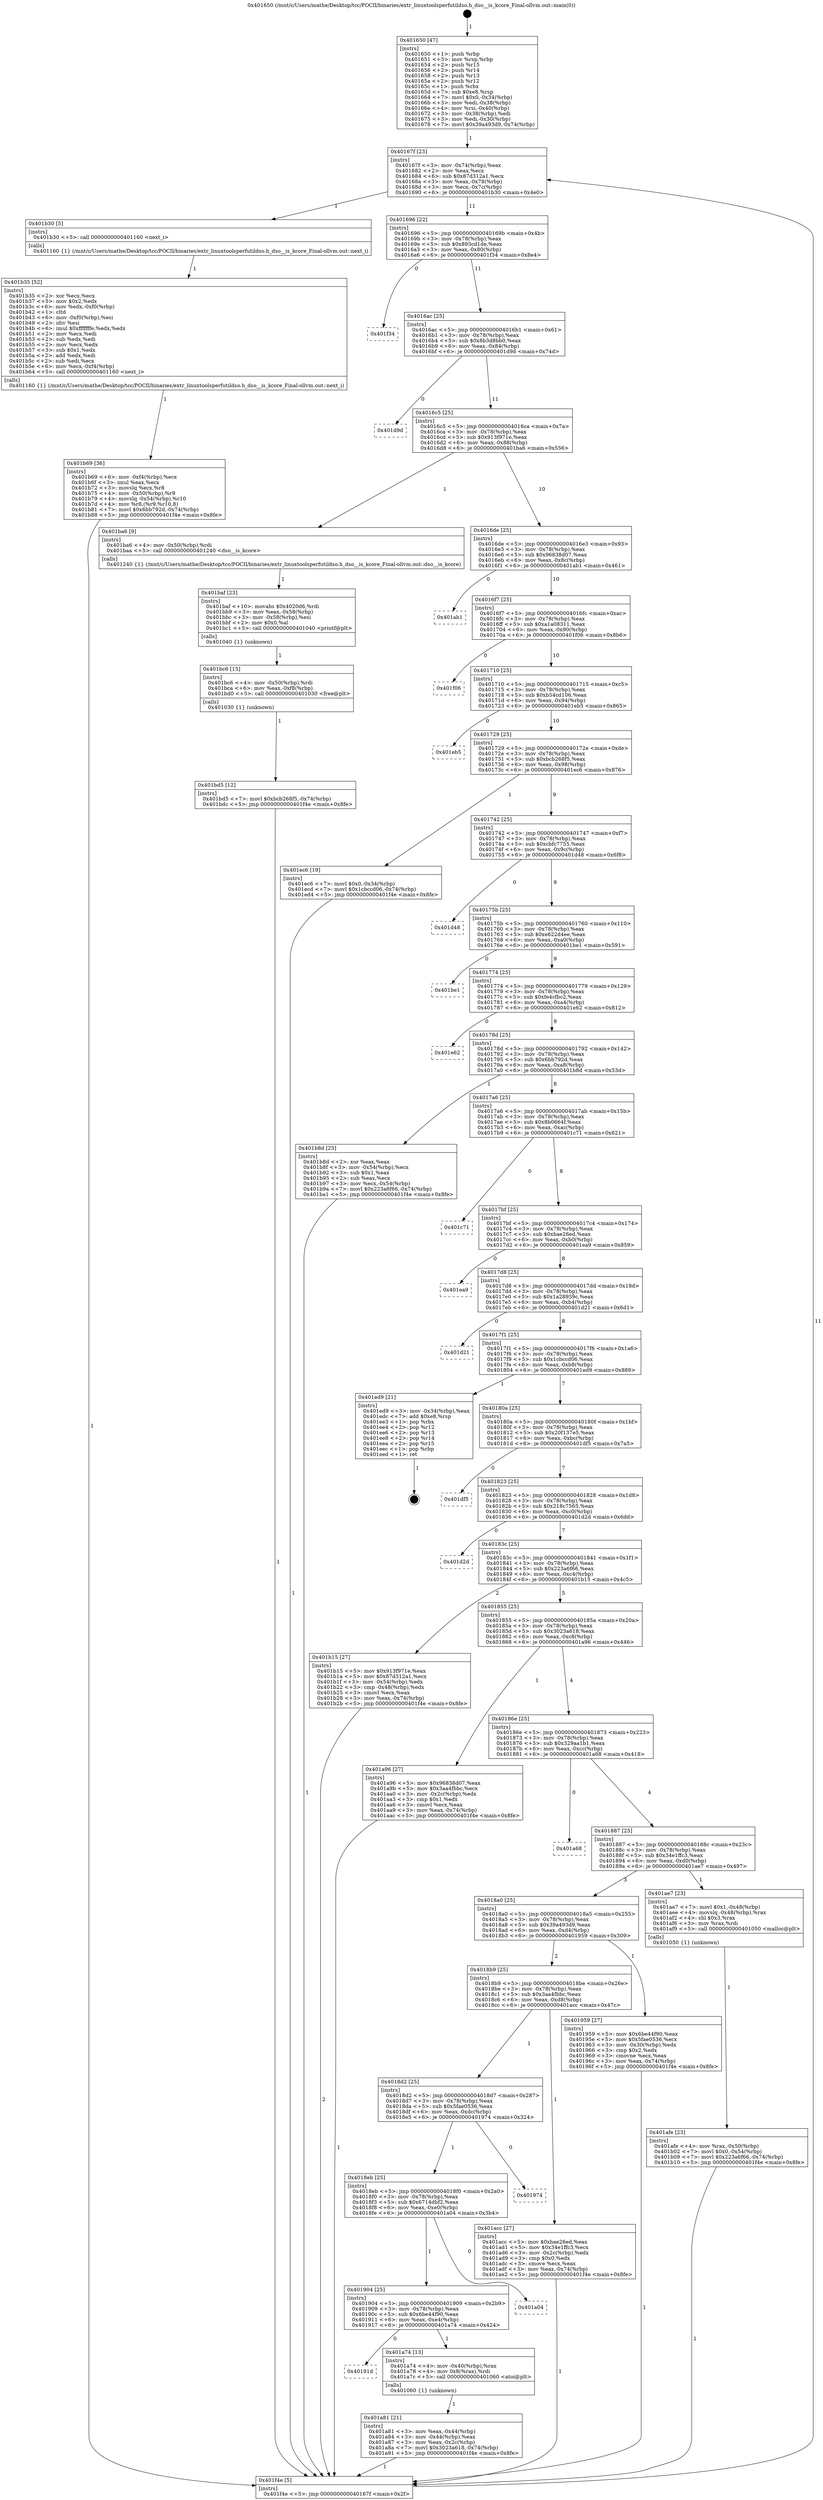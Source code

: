 digraph "0x401650" {
  label = "0x401650 (/mnt/c/Users/mathe/Desktop/tcc/POCII/binaries/extr_linuxtoolsperfutildso.h_dso__is_kcore_Final-ollvm.out::main(0))"
  labelloc = "t"
  node[shape=record]

  Entry [label="",width=0.3,height=0.3,shape=circle,fillcolor=black,style=filled]
  "0x40167f" [label="{
     0x40167f [23]\l
     | [instrs]\l
     &nbsp;&nbsp;0x40167f \<+3\>: mov -0x74(%rbp),%eax\l
     &nbsp;&nbsp;0x401682 \<+2\>: mov %eax,%ecx\l
     &nbsp;&nbsp;0x401684 \<+6\>: sub $0x87d312a1,%ecx\l
     &nbsp;&nbsp;0x40168a \<+3\>: mov %eax,-0x78(%rbp)\l
     &nbsp;&nbsp;0x40168d \<+3\>: mov %ecx,-0x7c(%rbp)\l
     &nbsp;&nbsp;0x401690 \<+6\>: je 0000000000401b30 \<main+0x4e0\>\l
  }"]
  "0x401b30" [label="{
     0x401b30 [5]\l
     | [instrs]\l
     &nbsp;&nbsp;0x401b30 \<+5\>: call 0000000000401160 \<next_i\>\l
     | [calls]\l
     &nbsp;&nbsp;0x401160 \{1\} (/mnt/c/Users/mathe/Desktop/tcc/POCII/binaries/extr_linuxtoolsperfutildso.h_dso__is_kcore_Final-ollvm.out::next_i)\l
  }"]
  "0x401696" [label="{
     0x401696 [22]\l
     | [instrs]\l
     &nbsp;&nbsp;0x401696 \<+5\>: jmp 000000000040169b \<main+0x4b\>\l
     &nbsp;&nbsp;0x40169b \<+3\>: mov -0x78(%rbp),%eax\l
     &nbsp;&nbsp;0x40169e \<+5\>: sub $0x893cd1de,%eax\l
     &nbsp;&nbsp;0x4016a3 \<+3\>: mov %eax,-0x80(%rbp)\l
     &nbsp;&nbsp;0x4016a6 \<+6\>: je 0000000000401f34 \<main+0x8e4\>\l
  }"]
  Exit [label="",width=0.3,height=0.3,shape=circle,fillcolor=black,style=filled,peripheries=2]
  "0x401f34" [label="{
     0x401f34\l
  }", style=dashed]
  "0x4016ac" [label="{
     0x4016ac [25]\l
     | [instrs]\l
     &nbsp;&nbsp;0x4016ac \<+5\>: jmp 00000000004016b1 \<main+0x61\>\l
     &nbsp;&nbsp;0x4016b1 \<+3\>: mov -0x78(%rbp),%eax\l
     &nbsp;&nbsp;0x4016b4 \<+5\>: sub $0x8b3d8bb0,%eax\l
     &nbsp;&nbsp;0x4016b9 \<+6\>: mov %eax,-0x84(%rbp)\l
     &nbsp;&nbsp;0x4016bf \<+6\>: je 0000000000401d9d \<main+0x74d\>\l
  }"]
  "0x401bd5" [label="{
     0x401bd5 [12]\l
     | [instrs]\l
     &nbsp;&nbsp;0x401bd5 \<+7\>: movl $0xbcb268f5,-0x74(%rbp)\l
     &nbsp;&nbsp;0x401bdc \<+5\>: jmp 0000000000401f4e \<main+0x8fe\>\l
  }"]
  "0x401d9d" [label="{
     0x401d9d\l
  }", style=dashed]
  "0x4016c5" [label="{
     0x4016c5 [25]\l
     | [instrs]\l
     &nbsp;&nbsp;0x4016c5 \<+5\>: jmp 00000000004016ca \<main+0x7a\>\l
     &nbsp;&nbsp;0x4016ca \<+3\>: mov -0x78(%rbp),%eax\l
     &nbsp;&nbsp;0x4016cd \<+5\>: sub $0x913f971e,%eax\l
     &nbsp;&nbsp;0x4016d2 \<+6\>: mov %eax,-0x88(%rbp)\l
     &nbsp;&nbsp;0x4016d8 \<+6\>: je 0000000000401ba6 \<main+0x556\>\l
  }"]
  "0x401bc6" [label="{
     0x401bc6 [15]\l
     | [instrs]\l
     &nbsp;&nbsp;0x401bc6 \<+4\>: mov -0x50(%rbp),%rdi\l
     &nbsp;&nbsp;0x401bca \<+6\>: mov %eax,-0xf8(%rbp)\l
     &nbsp;&nbsp;0x401bd0 \<+5\>: call 0000000000401030 \<free@plt\>\l
     | [calls]\l
     &nbsp;&nbsp;0x401030 \{1\} (unknown)\l
  }"]
  "0x401ba6" [label="{
     0x401ba6 [9]\l
     | [instrs]\l
     &nbsp;&nbsp;0x401ba6 \<+4\>: mov -0x50(%rbp),%rdi\l
     &nbsp;&nbsp;0x401baa \<+5\>: call 0000000000401240 \<dso__is_kcore\>\l
     | [calls]\l
     &nbsp;&nbsp;0x401240 \{1\} (/mnt/c/Users/mathe/Desktop/tcc/POCII/binaries/extr_linuxtoolsperfutildso.h_dso__is_kcore_Final-ollvm.out::dso__is_kcore)\l
  }"]
  "0x4016de" [label="{
     0x4016de [25]\l
     | [instrs]\l
     &nbsp;&nbsp;0x4016de \<+5\>: jmp 00000000004016e3 \<main+0x93\>\l
     &nbsp;&nbsp;0x4016e3 \<+3\>: mov -0x78(%rbp),%eax\l
     &nbsp;&nbsp;0x4016e6 \<+5\>: sub $0x96838d07,%eax\l
     &nbsp;&nbsp;0x4016eb \<+6\>: mov %eax,-0x8c(%rbp)\l
     &nbsp;&nbsp;0x4016f1 \<+6\>: je 0000000000401ab1 \<main+0x461\>\l
  }"]
  "0x401baf" [label="{
     0x401baf [23]\l
     | [instrs]\l
     &nbsp;&nbsp;0x401baf \<+10\>: movabs $0x4020d6,%rdi\l
     &nbsp;&nbsp;0x401bb9 \<+3\>: mov %eax,-0x58(%rbp)\l
     &nbsp;&nbsp;0x401bbc \<+3\>: mov -0x58(%rbp),%esi\l
     &nbsp;&nbsp;0x401bbf \<+2\>: mov $0x0,%al\l
     &nbsp;&nbsp;0x401bc1 \<+5\>: call 0000000000401040 \<printf@plt\>\l
     | [calls]\l
     &nbsp;&nbsp;0x401040 \{1\} (unknown)\l
  }"]
  "0x401ab1" [label="{
     0x401ab1\l
  }", style=dashed]
  "0x4016f7" [label="{
     0x4016f7 [25]\l
     | [instrs]\l
     &nbsp;&nbsp;0x4016f7 \<+5\>: jmp 00000000004016fc \<main+0xac\>\l
     &nbsp;&nbsp;0x4016fc \<+3\>: mov -0x78(%rbp),%eax\l
     &nbsp;&nbsp;0x4016ff \<+5\>: sub $0xa1a08311,%eax\l
     &nbsp;&nbsp;0x401704 \<+6\>: mov %eax,-0x90(%rbp)\l
     &nbsp;&nbsp;0x40170a \<+6\>: je 0000000000401f06 \<main+0x8b6\>\l
  }"]
  "0x401b69" [label="{
     0x401b69 [36]\l
     | [instrs]\l
     &nbsp;&nbsp;0x401b69 \<+6\>: mov -0xf4(%rbp),%ecx\l
     &nbsp;&nbsp;0x401b6f \<+3\>: imul %eax,%ecx\l
     &nbsp;&nbsp;0x401b72 \<+3\>: movslq %ecx,%r8\l
     &nbsp;&nbsp;0x401b75 \<+4\>: mov -0x50(%rbp),%r9\l
     &nbsp;&nbsp;0x401b79 \<+4\>: movslq -0x54(%rbp),%r10\l
     &nbsp;&nbsp;0x401b7d \<+4\>: mov %r8,(%r9,%r10,8)\l
     &nbsp;&nbsp;0x401b81 \<+7\>: movl $0x6bb792d,-0x74(%rbp)\l
     &nbsp;&nbsp;0x401b88 \<+5\>: jmp 0000000000401f4e \<main+0x8fe\>\l
  }"]
  "0x401f06" [label="{
     0x401f06\l
  }", style=dashed]
  "0x401710" [label="{
     0x401710 [25]\l
     | [instrs]\l
     &nbsp;&nbsp;0x401710 \<+5\>: jmp 0000000000401715 \<main+0xc5\>\l
     &nbsp;&nbsp;0x401715 \<+3\>: mov -0x78(%rbp),%eax\l
     &nbsp;&nbsp;0x401718 \<+5\>: sub $0xb54cd106,%eax\l
     &nbsp;&nbsp;0x40171d \<+6\>: mov %eax,-0x94(%rbp)\l
     &nbsp;&nbsp;0x401723 \<+6\>: je 0000000000401eb5 \<main+0x865\>\l
  }"]
  "0x401b35" [label="{
     0x401b35 [52]\l
     | [instrs]\l
     &nbsp;&nbsp;0x401b35 \<+2\>: xor %ecx,%ecx\l
     &nbsp;&nbsp;0x401b37 \<+5\>: mov $0x2,%edx\l
     &nbsp;&nbsp;0x401b3c \<+6\>: mov %edx,-0xf0(%rbp)\l
     &nbsp;&nbsp;0x401b42 \<+1\>: cltd\l
     &nbsp;&nbsp;0x401b43 \<+6\>: mov -0xf0(%rbp),%esi\l
     &nbsp;&nbsp;0x401b49 \<+2\>: idiv %esi\l
     &nbsp;&nbsp;0x401b4b \<+6\>: imul $0xfffffffe,%edx,%edx\l
     &nbsp;&nbsp;0x401b51 \<+2\>: mov %ecx,%edi\l
     &nbsp;&nbsp;0x401b53 \<+2\>: sub %edx,%edi\l
     &nbsp;&nbsp;0x401b55 \<+2\>: mov %ecx,%edx\l
     &nbsp;&nbsp;0x401b57 \<+3\>: sub $0x1,%edx\l
     &nbsp;&nbsp;0x401b5a \<+2\>: add %edx,%edi\l
     &nbsp;&nbsp;0x401b5c \<+2\>: sub %edi,%ecx\l
     &nbsp;&nbsp;0x401b5e \<+6\>: mov %ecx,-0xf4(%rbp)\l
     &nbsp;&nbsp;0x401b64 \<+5\>: call 0000000000401160 \<next_i\>\l
     | [calls]\l
     &nbsp;&nbsp;0x401160 \{1\} (/mnt/c/Users/mathe/Desktop/tcc/POCII/binaries/extr_linuxtoolsperfutildso.h_dso__is_kcore_Final-ollvm.out::next_i)\l
  }"]
  "0x401eb5" [label="{
     0x401eb5\l
  }", style=dashed]
  "0x401729" [label="{
     0x401729 [25]\l
     | [instrs]\l
     &nbsp;&nbsp;0x401729 \<+5\>: jmp 000000000040172e \<main+0xde\>\l
     &nbsp;&nbsp;0x40172e \<+3\>: mov -0x78(%rbp),%eax\l
     &nbsp;&nbsp;0x401731 \<+5\>: sub $0xbcb268f5,%eax\l
     &nbsp;&nbsp;0x401736 \<+6\>: mov %eax,-0x98(%rbp)\l
     &nbsp;&nbsp;0x40173c \<+6\>: je 0000000000401ec6 \<main+0x876\>\l
  }"]
  "0x401afe" [label="{
     0x401afe [23]\l
     | [instrs]\l
     &nbsp;&nbsp;0x401afe \<+4\>: mov %rax,-0x50(%rbp)\l
     &nbsp;&nbsp;0x401b02 \<+7\>: movl $0x0,-0x54(%rbp)\l
     &nbsp;&nbsp;0x401b09 \<+7\>: movl $0x223a6f66,-0x74(%rbp)\l
     &nbsp;&nbsp;0x401b10 \<+5\>: jmp 0000000000401f4e \<main+0x8fe\>\l
  }"]
  "0x401ec6" [label="{
     0x401ec6 [19]\l
     | [instrs]\l
     &nbsp;&nbsp;0x401ec6 \<+7\>: movl $0x0,-0x34(%rbp)\l
     &nbsp;&nbsp;0x401ecd \<+7\>: movl $0x1cbccd06,-0x74(%rbp)\l
     &nbsp;&nbsp;0x401ed4 \<+5\>: jmp 0000000000401f4e \<main+0x8fe\>\l
  }"]
  "0x401742" [label="{
     0x401742 [25]\l
     | [instrs]\l
     &nbsp;&nbsp;0x401742 \<+5\>: jmp 0000000000401747 \<main+0xf7\>\l
     &nbsp;&nbsp;0x401747 \<+3\>: mov -0x78(%rbp),%eax\l
     &nbsp;&nbsp;0x40174a \<+5\>: sub $0xcbfc7755,%eax\l
     &nbsp;&nbsp;0x40174f \<+6\>: mov %eax,-0x9c(%rbp)\l
     &nbsp;&nbsp;0x401755 \<+6\>: je 0000000000401d48 \<main+0x6f8\>\l
  }"]
  "0x401a81" [label="{
     0x401a81 [21]\l
     | [instrs]\l
     &nbsp;&nbsp;0x401a81 \<+3\>: mov %eax,-0x44(%rbp)\l
     &nbsp;&nbsp;0x401a84 \<+3\>: mov -0x44(%rbp),%eax\l
     &nbsp;&nbsp;0x401a87 \<+3\>: mov %eax,-0x2c(%rbp)\l
     &nbsp;&nbsp;0x401a8a \<+7\>: movl $0x3023a618,-0x74(%rbp)\l
     &nbsp;&nbsp;0x401a91 \<+5\>: jmp 0000000000401f4e \<main+0x8fe\>\l
  }"]
  "0x401d48" [label="{
     0x401d48\l
  }", style=dashed]
  "0x40175b" [label="{
     0x40175b [25]\l
     | [instrs]\l
     &nbsp;&nbsp;0x40175b \<+5\>: jmp 0000000000401760 \<main+0x110\>\l
     &nbsp;&nbsp;0x401760 \<+3\>: mov -0x78(%rbp),%eax\l
     &nbsp;&nbsp;0x401763 \<+5\>: sub $0xe622d4ee,%eax\l
     &nbsp;&nbsp;0x401768 \<+6\>: mov %eax,-0xa0(%rbp)\l
     &nbsp;&nbsp;0x40176e \<+6\>: je 0000000000401be1 \<main+0x591\>\l
  }"]
  "0x40191d" [label="{
     0x40191d\l
  }", style=dashed]
  "0x401be1" [label="{
     0x401be1\l
  }", style=dashed]
  "0x401774" [label="{
     0x401774 [25]\l
     | [instrs]\l
     &nbsp;&nbsp;0x401774 \<+5\>: jmp 0000000000401779 \<main+0x129\>\l
     &nbsp;&nbsp;0x401779 \<+3\>: mov -0x78(%rbp),%eax\l
     &nbsp;&nbsp;0x40177c \<+5\>: sub $0xfe4cfbc2,%eax\l
     &nbsp;&nbsp;0x401781 \<+6\>: mov %eax,-0xa4(%rbp)\l
     &nbsp;&nbsp;0x401787 \<+6\>: je 0000000000401e62 \<main+0x812\>\l
  }"]
  "0x401a74" [label="{
     0x401a74 [13]\l
     | [instrs]\l
     &nbsp;&nbsp;0x401a74 \<+4\>: mov -0x40(%rbp),%rax\l
     &nbsp;&nbsp;0x401a78 \<+4\>: mov 0x8(%rax),%rdi\l
     &nbsp;&nbsp;0x401a7c \<+5\>: call 0000000000401060 \<atoi@plt\>\l
     | [calls]\l
     &nbsp;&nbsp;0x401060 \{1\} (unknown)\l
  }"]
  "0x401e62" [label="{
     0x401e62\l
  }", style=dashed]
  "0x40178d" [label="{
     0x40178d [25]\l
     | [instrs]\l
     &nbsp;&nbsp;0x40178d \<+5\>: jmp 0000000000401792 \<main+0x142\>\l
     &nbsp;&nbsp;0x401792 \<+3\>: mov -0x78(%rbp),%eax\l
     &nbsp;&nbsp;0x401795 \<+5\>: sub $0x6bb792d,%eax\l
     &nbsp;&nbsp;0x40179a \<+6\>: mov %eax,-0xa8(%rbp)\l
     &nbsp;&nbsp;0x4017a0 \<+6\>: je 0000000000401b8d \<main+0x53d\>\l
  }"]
  "0x401904" [label="{
     0x401904 [25]\l
     | [instrs]\l
     &nbsp;&nbsp;0x401904 \<+5\>: jmp 0000000000401909 \<main+0x2b9\>\l
     &nbsp;&nbsp;0x401909 \<+3\>: mov -0x78(%rbp),%eax\l
     &nbsp;&nbsp;0x40190c \<+5\>: sub $0x6be44f90,%eax\l
     &nbsp;&nbsp;0x401911 \<+6\>: mov %eax,-0xe4(%rbp)\l
     &nbsp;&nbsp;0x401917 \<+6\>: je 0000000000401a74 \<main+0x424\>\l
  }"]
  "0x401b8d" [label="{
     0x401b8d [25]\l
     | [instrs]\l
     &nbsp;&nbsp;0x401b8d \<+2\>: xor %eax,%eax\l
     &nbsp;&nbsp;0x401b8f \<+3\>: mov -0x54(%rbp),%ecx\l
     &nbsp;&nbsp;0x401b92 \<+3\>: sub $0x1,%eax\l
     &nbsp;&nbsp;0x401b95 \<+2\>: sub %eax,%ecx\l
     &nbsp;&nbsp;0x401b97 \<+3\>: mov %ecx,-0x54(%rbp)\l
     &nbsp;&nbsp;0x401b9a \<+7\>: movl $0x223a6f66,-0x74(%rbp)\l
     &nbsp;&nbsp;0x401ba1 \<+5\>: jmp 0000000000401f4e \<main+0x8fe\>\l
  }"]
  "0x4017a6" [label="{
     0x4017a6 [25]\l
     | [instrs]\l
     &nbsp;&nbsp;0x4017a6 \<+5\>: jmp 00000000004017ab \<main+0x15b\>\l
     &nbsp;&nbsp;0x4017ab \<+3\>: mov -0x78(%rbp),%eax\l
     &nbsp;&nbsp;0x4017ae \<+5\>: sub $0x8b0664f,%eax\l
     &nbsp;&nbsp;0x4017b3 \<+6\>: mov %eax,-0xac(%rbp)\l
     &nbsp;&nbsp;0x4017b9 \<+6\>: je 0000000000401c71 \<main+0x621\>\l
  }"]
  "0x401a04" [label="{
     0x401a04\l
  }", style=dashed]
  "0x401c71" [label="{
     0x401c71\l
  }", style=dashed]
  "0x4017bf" [label="{
     0x4017bf [25]\l
     | [instrs]\l
     &nbsp;&nbsp;0x4017bf \<+5\>: jmp 00000000004017c4 \<main+0x174\>\l
     &nbsp;&nbsp;0x4017c4 \<+3\>: mov -0x78(%rbp),%eax\l
     &nbsp;&nbsp;0x4017c7 \<+5\>: sub $0xbae26ed,%eax\l
     &nbsp;&nbsp;0x4017cc \<+6\>: mov %eax,-0xb0(%rbp)\l
     &nbsp;&nbsp;0x4017d2 \<+6\>: je 0000000000401ea9 \<main+0x859\>\l
  }"]
  "0x4018eb" [label="{
     0x4018eb [25]\l
     | [instrs]\l
     &nbsp;&nbsp;0x4018eb \<+5\>: jmp 00000000004018f0 \<main+0x2a0\>\l
     &nbsp;&nbsp;0x4018f0 \<+3\>: mov -0x78(%rbp),%eax\l
     &nbsp;&nbsp;0x4018f3 \<+5\>: sub $0x6714dbf2,%eax\l
     &nbsp;&nbsp;0x4018f8 \<+6\>: mov %eax,-0xe0(%rbp)\l
     &nbsp;&nbsp;0x4018fe \<+6\>: je 0000000000401a04 \<main+0x3b4\>\l
  }"]
  "0x401ea9" [label="{
     0x401ea9\l
  }", style=dashed]
  "0x4017d8" [label="{
     0x4017d8 [25]\l
     | [instrs]\l
     &nbsp;&nbsp;0x4017d8 \<+5\>: jmp 00000000004017dd \<main+0x18d\>\l
     &nbsp;&nbsp;0x4017dd \<+3\>: mov -0x78(%rbp),%eax\l
     &nbsp;&nbsp;0x4017e0 \<+5\>: sub $0x1a28939c,%eax\l
     &nbsp;&nbsp;0x4017e5 \<+6\>: mov %eax,-0xb4(%rbp)\l
     &nbsp;&nbsp;0x4017eb \<+6\>: je 0000000000401d21 \<main+0x6d1\>\l
  }"]
  "0x401974" [label="{
     0x401974\l
  }", style=dashed]
  "0x401d21" [label="{
     0x401d21\l
  }", style=dashed]
  "0x4017f1" [label="{
     0x4017f1 [25]\l
     | [instrs]\l
     &nbsp;&nbsp;0x4017f1 \<+5\>: jmp 00000000004017f6 \<main+0x1a6\>\l
     &nbsp;&nbsp;0x4017f6 \<+3\>: mov -0x78(%rbp),%eax\l
     &nbsp;&nbsp;0x4017f9 \<+5\>: sub $0x1cbccd06,%eax\l
     &nbsp;&nbsp;0x4017fe \<+6\>: mov %eax,-0xb8(%rbp)\l
     &nbsp;&nbsp;0x401804 \<+6\>: je 0000000000401ed9 \<main+0x889\>\l
  }"]
  "0x4018d2" [label="{
     0x4018d2 [25]\l
     | [instrs]\l
     &nbsp;&nbsp;0x4018d2 \<+5\>: jmp 00000000004018d7 \<main+0x287\>\l
     &nbsp;&nbsp;0x4018d7 \<+3\>: mov -0x78(%rbp),%eax\l
     &nbsp;&nbsp;0x4018da \<+5\>: sub $0x5fae0536,%eax\l
     &nbsp;&nbsp;0x4018df \<+6\>: mov %eax,-0xdc(%rbp)\l
     &nbsp;&nbsp;0x4018e5 \<+6\>: je 0000000000401974 \<main+0x324\>\l
  }"]
  "0x401ed9" [label="{
     0x401ed9 [21]\l
     | [instrs]\l
     &nbsp;&nbsp;0x401ed9 \<+3\>: mov -0x34(%rbp),%eax\l
     &nbsp;&nbsp;0x401edc \<+7\>: add $0xe8,%rsp\l
     &nbsp;&nbsp;0x401ee3 \<+1\>: pop %rbx\l
     &nbsp;&nbsp;0x401ee4 \<+2\>: pop %r12\l
     &nbsp;&nbsp;0x401ee6 \<+2\>: pop %r13\l
     &nbsp;&nbsp;0x401ee8 \<+2\>: pop %r14\l
     &nbsp;&nbsp;0x401eea \<+2\>: pop %r15\l
     &nbsp;&nbsp;0x401eec \<+1\>: pop %rbp\l
     &nbsp;&nbsp;0x401eed \<+1\>: ret\l
  }"]
  "0x40180a" [label="{
     0x40180a [25]\l
     | [instrs]\l
     &nbsp;&nbsp;0x40180a \<+5\>: jmp 000000000040180f \<main+0x1bf\>\l
     &nbsp;&nbsp;0x40180f \<+3\>: mov -0x78(%rbp),%eax\l
     &nbsp;&nbsp;0x401812 \<+5\>: sub $0x20f137e5,%eax\l
     &nbsp;&nbsp;0x401817 \<+6\>: mov %eax,-0xbc(%rbp)\l
     &nbsp;&nbsp;0x40181d \<+6\>: je 0000000000401df5 \<main+0x7a5\>\l
  }"]
  "0x401acc" [label="{
     0x401acc [27]\l
     | [instrs]\l
     &nbsp;&nbsp;0x401acc \<+5\>: mov $0xbae26ed,%eax\l
     &nbsp;&nbsp;0x401ad1 \<+5\>: mov $0x34e1ffc3,%ecx\l
     &nbsp;&nbsp;0x401ad6 \<+3\>: mov -0x2c(%rbp),%edx\l
     &nbsp;&nbsp;0x401ad9 \<+3\>: cmp $0x0,%edx\l
     &nbsp;&nbsp;0x401adc \<+3\>: cmove %ecx,%eax\l
     &nbsp;&nbsp;0x401adf \<+3\>: mov %eax,-0x74(%rbp)\l
     &nbsp;&nbsp;0x401ae2 \<+5\>: jmp 0000000000401f4e \<main+0x8fe\>\l
  }"]
  "0x401df5" [label="{
     0x401df5\l
  }", style=dashed]
  "0x401823" [label="{
     0x401823 [25]\l
     | [instrs]\l
     &nbsp;&nbsp;0x401823 \<+5\>: jmp 0000000000401828 \<main+0x1d8\>\l
     &nbsp;&nbsp;0x401828 \<+3\>: mov -0x78(%rbp),%eax\l
     &nbsp;&nbsp;0x40182b \<+5\>: sub $0x218c7565,%eax\l
     &nbsp;&nbsp;0x401830 \<+6\>: mov %eax,-0xc0(%rbp)\l
     &nbsp;&nbsp;0x401836 \<+6\>: je 0000000000401d2d \<main+0x6dd\>\l
  }"]
  "0x401650" [label="{
     0x401650 [47]\l
     | [instrs]\l
     &nbsp;&nbsp;0x401650 \<+1\>: push %rbp\l
     &nbsp;&nbsp;0x401651 \<+3\>: mov %rsp,%rbp\l
     &nbsp;&nbsp;0x401654 \<+2\>: push %r15\l
     &nbsp;&nbsp;0x401656 \<+2\>: push %r14\l
     &nbsp;&nbsp;0x401658 \<+2\>: push %r13\l
     &nbsp;&nbsp;0x40165a \<+2\>: push %r12\l
     &nbsp;&nbsp;0x40165c \<+1\>: push %rbx\l
     &nbsp;&nbsp;0x40165d \<+7\>: sub $0xe8,%rsp\l
     &nbsp;&nbsp;0x401664 \<+7\>: movl $0x0,-0x34(%rbp)\l
     &nbsp;&nbsp;0x40166b \<+3\>: mov %edi,-0x38(%rbp)\l
     &nbsp;&nbsp;0x40166e \<+4\>: mov %rsi,-0x40(%rbp)\l
     &nbsp;&nbsp;0x401672 \<+3\>: mov -0x38(%rbp),%edi\l
     &nbsp;&nbsp;0x401675 \<+3\>: mov %edi,-0x30(%rbp)\l
     &nbsp;&nbsp;0x401678 \<+7\>: movl $0x39a493d9,-0x74(%rbp)\l
  }"]
  "0x401d2d" [label="{
     0x401d2d\l
  }", style=dashed]
  "0x40183c" [label="{
     0x40183c [25]\l
     | [instrs]\l
     &nbsp;&nbsp;0x40183c \<+5\>: jmp 0000000000401841 \<main+0x1f1\>\l
     &nbsp;&nbsp;0x401841 \<+3\>: mov -0x78(%rbp),%eax\l
     &nbsp;&nbsp;0x401844 \<+5\>: sub $0x223a6f66,%eax\l
     &nbsp;&nbsp;0x401849 \<+6\>: mov %eax,-0xc4(%rbp)\l
     &nbsp;&nbsp;0x40184f \<+6\>: je 0000000000401b15 \<main+0x4c5\>\l
  }"]
  "0x401f4e" [label="{
     0x401f4e [5]\l
     | [instrs]\l
     &nbsp;&nbsp;0x401f4e \<+5\>: jmp 000000000040167f \<main+0x2f\>\l
  }"]
  "0x401b15" [label="{
     0x401b15 [27]\l
     | [instrs]\l
     &nbsp;&nbsp;0x401b15 \<+5\>: mov $0x913f971e,%eax\l
     &nbsp;&nbsp;0x401b1a \<+5\>: mov $0x87d312a1,%ecx\l
     &nbsp;&nbsp;0x401b1f \<+3\>: mov -0x54(%rbp),%edx\l
     &nbsp;&nbsp;0x401b22 \<+3\>: cmp -0x48(%rbp),%edx\l
     &nbsp;&nbsp;0x401b25 \<+3\>: cmovl %ecx,%eax\l
     &nbsp;&nbsp;0x401b28 \<+3\>: mov %eax,-0x74(%rbp)\l
     &nbsp;&nbsp;0x401b2b \<+5\>: jmp 0000000000401f4e \<main+0x8fe\>\l
  }"]
  "0x401855" [label="{
     0x401855 [25]\l
     | [instrs]\l
     &nbsp;&nbsp;0x401855 \<+5\>: jmp 000000000040185a \<main+0x20a\>\l
     &nbsp;&nbsp;0x40185a \<+3\>: mov -0x78(%rbp),%eax\l
     &nbsp;&nbsp;0x40185d \<+5\>: sub $0x3023a618,%eax\l
     &nbsp;&nbsp;0x401862 \<+6\>: mov %eax,-0xc8(%rbp)\l
     &nbsp;&nbsp;0x401868 \<+6\>: je 0000000000401a96 \<main+0x446\>\l
  }"]
  "0x4018b9" [label="{
     0x4018b9 [25]\l
     | [instrs]\l
     &nbsp;&nbsp;0x4018b9 \<+5\>: jmp 00000000004018be \<main+0x26e\>\l
     &nbsp;&nbsp;0x4018be \<+3\>: mov -0x78(%rbp),%eax\l
     &nbsp;&nbsp;0x4018c1 \<+5\>: sub $0x3aa4fbbc,%eax\l
     &nbsp;&nbsp;0x4018c6 \<+6\>: mov %eax,-0xd8(%rbp)\l
     &nbsp;&nbsp;0x4018cc \<+6\>: je 0000000000401acc \<main+0x47c\>\l
  }"]
  "0x401a96" [label="{
     0x401a96 [27]\l
     | [instrs]\l
     &nbsp;&nbsp;0x401a96 \<+5\>: mov $0x96838d07,%eax\l
     &nbsp;&nbsp;0x401a9b \<+5\>: mov $0x3aa4fbbc,%ecx\l
     &nbsp;&nbsp;0x401aa0 \<+3\>: mov -0x2c(%rbp),%edx\l
     &nbsp;&nbsp;0x401aa3 \<+3\>: cmp $0x1,%edx\l
     &nbsp;&nbsp;0x401aa6 \<+3\>: cmovl %ecx,%eax\l
     &nbsp;&nbsp;0x401aa9 \<+3\>: mov %eax,-0x74(%rbp)\l
     &nbsp;&nbsp;0x401aac \<+5\>: jmp 0000000000401f4e \<main+0x8fe\>\l
  }"]
  "0x40186e" [label="{
     0x40186e [25]\l
     | [instrs]\l
     &nbsp;&nbsp;0x40186e \<+5\>: jmp 0000000000401873 \<main+0x223\>\l
     &nbsp;&nbsp;0x401873 \<+3\>: mov -0x78(%rbp),%eax\l
     &nbsp;&nbsp;0x401876 \<+5\>: sub $0x329aa1b1,%eax\l
     &nbsp;&nbsp;0x40187b \<+6\>: mov %eax,-0xcc(%rbp)\l
     &nbsp;&nbsp;0x401881 \<+6\>: je 0000000000401a68 \<main+0x418\>\l
  }"]
  "0x401959" [label="{
     0x401959 [27]\l
     | [instrs]\l
     &nbsp;&nbsp;0x401959 \<+5\>: mov $0x6be44f90,%eax\l
     &nbsp;&nbsp;0x40195e \<+5\>: mov $0x5fae0536,%ecx\l
     &nbsp;&nbsp;0x401963 \<+3\>: mov -0x30(%rbp),%edx\l
     &nbsp;&nbsp;0x401966 \<+3\>: cmp $0x2,%edx\l
     &nbsp;&nbsp;0x401969 \<+3\>: cmovne %ecx,%eax\l
     &nbsp;&nbsp;0x40196c \<+3\>: mov %eax,-0x74(%rbp)\l
     &nbsp;&nbsp;0x40196f \<+5\>: jmp 0000000000401f4e \<main+0x8fe\>\l
  }"]
  "0x401a68" [label="{
     0x401a68\l
  }", style=dashed]
  "0x401887" [label="{
     0x401887 [25]\l
     | [instrs]\l
     &nbsp;&nbsp;0x401887 \<+5\>: jmp 000000000040188c \<main+0x23c\>\l
     &nbsp;&nbsp;0x40188c \<+3\>: mov -0x78(%rbp),%eax\l
     &nbsp;&nbsp;0x40188f \<+5\>: sub $0x34e1ffc3,%eax\l
     &nbsp;&nbsp;0x401894 \<+6\>: mov %eax,-0xd0(%rbp)\l
     &nbsp;&nbsp;0x40189a \<+6\>: je 0000000000401ae7 \<main+0x497\>\l
  }"]
  "0x4018a0" [label="{
     0x4018a0 [25]\l
     | [instrs]\l
     &nbsp;&nbsp;0x4018a0 \<+5\>: jmp 00000000004018a5 \<main+0x255\>\l
     &nbsp;&nbsp;0x4018a5 \<+3\>: mov -0x78(%rbp),%eax\l
     &nbsp;&nbsp;0x4018a8 \<+5\>: sub $0x39a493d9,%eax\l
     &nbsp;&nbsp;0x4018ad \<+6\>: mov %eax,-0xd4(%rbp)\l
     &nbsp;&nbsp;0x4018b3 \<+6\>: je 0000000000401959 \<main+0x309\>\l
  }"]
  "0x401ae7" [label="{
     0x401ae7 [23]\l
     | [instrs]\l
     &nbsp;&nbsp;0x401ae7 \<+7\>: movl $0x1,-0x48(%rbp)\l
     &nbsp;&nbsp;0x401aee \<+4\>: movslq -0x48(%rbp),%rax\l
     &nbsp;&nbsp;0x401af2 \<+4\>: shl $0x3,%rax\l
     &nbsp;&nbsp;0x401af6 \<+3\>: mov %rax,%rdi\l
     &nbsp;&nbsp;0x401af9 \<+5\>: call 0000000000401050 \<malloc@plt\>\l
     | [calls]\l
     &nbsp;&nbsp;0x401050 \{1\} (unknown)\l
  }"]
  Entry -> "0x401650" [label=" 1"]
  "0x40167f" -> "0x401b30" [label=" 1"]
  "0x40167f" -> "0x401696" [label=" 11"]
  "0x401ed9" -> Exit [label=" 1"]
  "0x401696" -> "0x401f34" [label=" 0"]
  "0x401696" -> "0x4016ac" [label=" 11"]
  "0x401ec6" -> "0x401f4e" [label=" 1"]
  "0x4016ac" -> "0x401d9d" [label=" 0"]
  "0x4016ac" -> "0x4016c5" [label=" 11"]
  "0x401bd5" -> "0x401f4e" [label=" 1"]
  "0x4016c5" -> "0x401ba6" [label=" 1"]
  "0x4016c5" -> "0x4016de" [label=" 10"]
  "0x401bc6" -> "0x401bd5" [label=" 1"]
  "0x4016de" -> "0x401ab1" [label=" 0"]
  "0x4016de" -> "0x4016f7" [label=" 10"]
  "0x401baf" -> "0x401bc6" [label=" 1"]
  "0x4016f7" -> "0x401f06" [label=" 0"]
  "0x4016f7" -> "0x401710" [label=" 10"]
  "0x401ba6" -> "0x401baf" [label=" 1"]
  "0x401710" -> "0x401eb5" [label=" 0"]
  "0x401710" -> "0x401729" [label=" 10"]
  "0x401b8d" -> "0x401f4e" [label=" 1"]
  "0x401729" -> "0x401ec6" [label=" 1"]
  "0x401729" -> "0x401742" [label=" 9"]
  "0x401b69" -> "0x401f4e" [label=" 1"]
  "0x401742" -> "0x401d48" [label=" 0"]
  "0x401742" -> "0x40175b" [label=" 9"]
  "0x401b35" -> "0x401b69" [label=" 1"]
  "0x40175b" -> "0x401be1" [label=" 0"]
  "0x40175b" -> "0x401774" [label=" 9"]
  "0x401b30" -> "0x401b35" [label=" 1"]
  "0x401774" -> "0x401e62" [label=" 0"]
  "0x401774" -> "0x40178d" [label=" 9"]
  "0x401b15" -> "0x401f4e" [label=" 2"]
  "0x40178d" -> "0x401b8d" [label=" 1"]
  "0x40178d" -> "0x4017a6" [label=" 8"]
  "0x401ae7" -> "0x401afe" [label=" 1"]
  "0x4017a6" -> "0x401c71" [label=" 0"]
  "0x4017a6" -> "0x4017bf" [label=" 8"]
  "0x401acc" -> "0x401f4e" [label=" 1"]
  "0x4017bf" -> "0x401ea9" [label=" 0"]
  "0x4017bf" -> "0x4017d8" [label=" 8"]
  "0x401a81" -> "0x401f4e" [label=" 1"]
  "0x4017d8" -> "0x401d21" [label=" 0"]
  "0x4017d8" -> "0x4017f1" [label=" 8"]
  "0x401a74" -> "0x401a81" [label=" 1"]
  "0x4017f1" -> "0x401ed9" [label=" 1"]
  "0x4017f1" -> "0x40180a" [label=" 7"]
  "0x401904" -> "0x401a74" [label=" 1"]
  "0x40180a" -> "0x401df5" [label=" 0"]
  "0x40180a" -> "0x401823" [label=" 7"]
  "0x401afe" -> "0x401f4e" [label=" 1"]
  "0x401823" -> "0x401d2d" [label=" 0"]
  "0x401823" -> "0x40183c" [label=" 7"]
  "0x4018eb" -> "0x401a04" [label=" 0"]
  "0x40183c" -> "0x401b15" [label=" 2"]
  "0x40183c" -> "0x401855" [label=" 5"]
  "0x401a96" -> "0x401f4e" [label=" 1"]
  "0x401855" -> "0x401a96" [label=" 1"]
  "0x401855" -> "0x40186e" [label=" 4"]
  "0x4018d2" -> "0x4018eb" [label=" 1"]
  "0x40186e" -> "0x401a68" [label=" 0"]
  "0x40186e" -> "0x401887" [label=" 4"]
  "0x4018d2" -> "0x401974" [label=" 0"]
  "0x401887" -> "0x401ae7" [label=" 1"]
  "0x401887" -> "0x4018a0" [label=" 3"]
  "0x401904" -> "0x40191d" [label=" 0"]
  "0x4018a0" -> "0x401959" [label=" 1"]
  "0x4018a0" -> "0x4018b9" [label=" 2"]
  "0x401959" -> "0x401f4e" [label=" 1"]
  "0x401650" -> "0x40167f" [label=" 1"]
  "0x401f4e" -> "0x40167f" [label=" 11"]
  "0x4018eb" -> "0x401904" [label=" 1"]
  "0x4018b9" -> "0x401acc" [label=" 1"]
  "0x4018b9" -> "0x4018d2" [label=" 1"]
}
